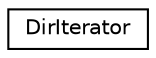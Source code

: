 digraph "类继承关系图"
{
 // INTERACTIVE_SVG=YES
 // LATEX_PDF_SIZE
  edge [fontname="Helvetica",fontsize="10",labelfontname="Helvetica",labelfontsize="10"];
  node [fontname="Helvetica",fontsize="10",shape=record];
  rankdir="LR";
  Node0 [label="DirIterator",height=0.2,width=0.4,color="black", fillcolor="white", style="filled",URL="$da/da3/class_dir_iterator.html",tooltip=" "];
}
